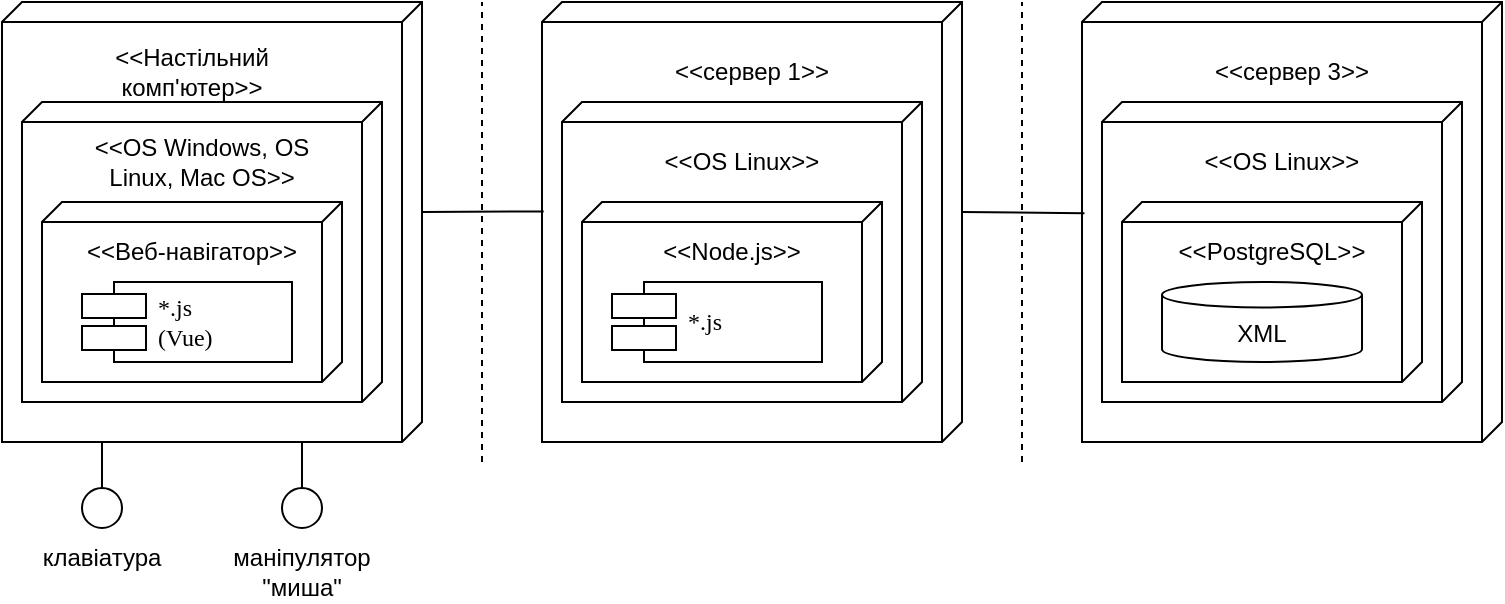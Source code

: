 <mxfile version="22.0.2" type="device">
  <diagram name="Page-1" id="5f0bae14-7c28-e335-631c-24af17079c00">
    <mxGraphModel dx="1050" dy="542" grid="1" gridSize="10" guides="1" tooltips="1" connect="1" arrows="1" fold="1" page="1" pageScale="1" pageWidth="1100" pageHeight="850" background="none" math="0" shadow="0">
      <root>
        <mxCell id="0" />
        <mxCell id="1" parent="0" />
        <mxCell id="39150e848f15840c-1" value="" style="verticalAlign=top;align=left;spacingTop=8;spacingLeft=2;spacingRight=12;shape=cube;size=10;direction=south;fontStyle=4;html=1;rounded=0;shadow=0;comic=0;labelBackgroundColor=none;strokeWidth=1;fontFamily=Verdana;fontSize=12" parent="1" vertex="1">
          <mxGeometry x="120" y="70" width="210" height="220" as="geometry" />
        </mxCell>
        <mxCell id="MW-h_MzCLplX8FIxUJIi-4" value="&amp;lt;&amp;lt;Настільний комп&#39;ютер&amp;gt;&amp;gt;" style="text;html=1;strokeColor=none;fillColor=none;align=center;verticalAlign=middle;whiteSpace=wrap;rounded=0;" parent="1" vertex="1">
          <mxGeometry x="165" y="90" width="100" height="30" as="geometry" />
        </mxCell>
        <mxCell id="MW-h_MzCLplX8FIxUJIi-5" value="" style="verticalAlign=top;align=left;spacingTop=8;spacingLeft=2;spacingRight=12;shape=cube;size=10;direction=south;fontStyle=4;html=1;rounded=0;shadow=0;comic=0;labelBackgroundColor=none;strokeWidth=1;fontFamily=Verdana;fontSize=12" parent="1" vertex="1">
          <mxGeometry x="130" y="120" width="180" height="150" as="geometry" />
        </mxCell>
        <mxCell id="MW-h_MzCLplX8FIxUJIi-6" value="&amp;lt;&amp;lt;OS Windows, OS Linux, Mac OS&amp;gt;&amp;gt;" style="text;html=1;strokeColor=none;fillColor=none;align=center;verticalAlign=middle;whiteSpace=wrap;rounded=0;" parent="1" vertex="1">
          <mxGeometry x="160" y="135" width="120" height="30" as="geometry" />
        </mxCell>
        <mxCell id="MW-h_MzCLplX8FIxUJIi-7" value="" style="verticalAlign=top;align=left;spacingTop=8;spacingLeft=2;spacingRight=12;shape=cube;size=10;direction=south;fontStyle=4;html=1;rounded=0;shadow=0;comic=0;labelBackgroundColor=none;strokeWidth=1;fontFamily=Verdana;fontSize=12" parent="1" vertex="1">
          <mxGeometry x="140" y="170" width="150" height="90" as="geometry" />
        </mxCell>
        <mxCell id="MW-h_MzCLplX8FIxUJIi-8" value="&amp;lt;&amp;lt;Веб-навігатор&amp;gt;&amp;gt;" style="text;html=1;strokeColor=none;fillColor=none;align=center;verticalAlign=middle;whiteSpace=wrap;rounded=0;" parent="1" vertex="1">
          <mxGeometry x="155" y="180" width="120" height="30" as="geometry" />
        </mxCell>
        <mxCell id="MW-h_MzCLplX8FIxUJIi-3" value="*.js&lt;br&gt;(Vue)" style="shape=component;align=left;spacingLeft=36;rounded=0;shadow=0;comic=0;labelBackgroundColor=none;strokeWidth=1;fontFamily=Verdana;fontSize=12;html=1;" parent="1" vertex="1">
          <mxGeometry x="160" y="210" width="105" height="40" as="geometry" />
        </mxCell>
        <mxCell id="MW-h_MzCLplX8FIxUJIi-9" value="" style="group" parent="1" vertex="1" connectable="0">
          <mxGeometry x="160" y="290" width="20" height="43" as="geometry" />
        </mxCell>
        <mxCell id="MW-h_MzCLplX8FIxUJIi-1" value="" style="ellipse;whiteSpace=wrap;html=1;rounded=0;shadow=0;comic=0;labelBackgroundColor=none;strokeWidth=1;fontFamily=Verdana;fontSize=12;align=center;" parent="MW-h_MzCLplX8FIxUJIi-9" vertex="1">
          <mxGeometry y="23" width="20" height="20" as="geometry" />
        </mxCell>
        <mxCell id="MW-h_MzCLplX8FIxUJIi-2" style="edgeStyle=elbowEdgeStyle;rounded=0;html=1;labelBackgroundColor=none;startArrow=none;startFill=0;startSize=8;endArrow=none;endFill=0;endSize=16;fontFamily=Verdana;fontSize=12;" parent="MW-h_MzCLplX8FIxUJIi-9" source="MW-h_MzCLplX8FIxUJIi-1" edge="1">
          <mxGeometry relative="1" as="geometry">
            <mxPoint x="10" as="targetPoint" />
          </mxGeometry>
        </mxCell>
        <mxCell id="MW-h_MzCLplX8FIxUJIi-10" value="клавіатура" style="text;html=1;strokeColor=none;fillColor=none;align=center;verticalAlign=middle;whiteSpace=wrap;rounded=0;" parent="1" vertex="1">
          <mxGeometry x="140" y="333" width="60" height="30" as="geometry" />
        </mxCell>
        <mxCell id="MW-h_MzCLplX8FIxUJIi-11" value="" style="ellipse;whiteSpace=wrap;html=1;rounded=0;shadow=0;comic=0;labelBackgroundColor=none;strokeWidth=1;fontFamily=Verdana;fontSize=12;align=center;" parent="1" vertex="1">
          <mxGeometry x="260" y="313" width="20" height="20" as="geometry" />
        </mxCell>
        <mxCell id="MW-h_MzCLplX8FIxUJIi-12" style="edgeStyle=elbowEdgeStyle;rounded=0;html=1;labelBackgroundColor=none;startArrow=none;startFill=0;startSize=8;endArrow=none;endFill=0;endSize=16;fontFamily=Verdana;fontSize=12;" parent="1" source="MW-h_MzCLplX8FIxUJIi-11" edge="1">
          <mxGeometry relative="1" as="geometry">
            <mxPoint x="270" y="290" as="targetPoint" />
          </mxGeometry>
        </mxCell>
        <mxCell id="MW-h_MzCLplX8FIxUJIi-13" value="маніпулятор&lt;br&gt;&quot;миша&quot;" style="text;html=1;strokeColor=none;fillColor=none;align=center;verticalAlign=middle;whiteSpace=wrap;rounded=0;" parent="1" vertex="1">
          <mxGeometry x="240" y="340" width="60" height="30" as="geometry" />
        </mxCell>
        <mxCell id="MW-h_MzCLplX8FIxUJIi-14" value="" style="verticalAlign=top;align=left;spacingTop=8;spacingLeft=2;spacingRight=12;shape=cube;size=10;direction=south;fontStyle=4;html=1;rounded=0;shadow=0;comic=0;labelBackgroundColor=none;strokeWidth=1;fontFamily=Verdana;fontSize=12" parent="1" vertex="1">
          <mxGeometry x="390" y="70" width="210" height="220" as="geometry" />
        </mxCell>
        <mxCell id="MW-h_MzCLplX8FIxUJIi-15" value="&amp;lt;&amp;lt;сервер 1&amp;gt;&amp;gt;" style="text;html=1;strokeColor=none;fillColor=none;align=center;verticalAlign=middle;whiteSpace=wrap;rounded=0;" parent="1" vertex="1">
          <mxGeometry x="455" y="90" width="80" height="30" as="geometry" />
        </mxCell>
        <mxCell id="MW-h_MzCLplX8FIxUJIi-16" value="" style="verticalAlign=top;align=left;spacingTop=8;spacingLeft=2;spacingRight=12;shape=cube;size=10;direction=south;fontStyle=4;html=1;rounded=0;shadow=0;comic=0;labelBackgroundColor=none;strokeWidth=1;fontFamily=Verdana;fontSize=12" parent="1" vertex="1">
          <mxGeometry x="400" y="120" width="180" height="150" as="geometry" />
        </mxCell>
        <mxCell id="MW-h_MzCLplX8FIxUJIi-17" value="&amp;lt;&amp;lt;OS Linux&amp;gt;&amp;gt;" style="text;html=1;strokeColor=none;fillColor=none;align=center;verticalAlign=middle;whiteSpace=wrap;rounded=0;" parent="1" vertex="1">
          <mxGeometry x="430" y="135" width="120" height="30" as="geometry" />
        </mxCell>
        <mxCell id="MW-h_MzCLplX8FIxUJIi-18" value="" style="verticalAlign=top;align=left;spacingTop=8;spacingLeft=2;spacingRight=12;shape=cube;size=10;direction=south;fontStyle=4;html=1;rounded=0;shadow=0;comic=0;labelBackgroundColor=none;strokeWidth=1;fontFamily=Verdana;fontSize=12" parent="1" vertex="1">
          <mxGeometry x="410" y="170" width="150" height="90" as="geometry" />
        </mxCell>
        <mxCell id="MW-h_MzCLplX8FIxUJIi-19" value="&amp;lt;&amp;lt;Node.js&amp;gt;&amp;gt;" style="text;html=1;strokeColor=none;fillColor=none;align=center;verticalAlign=middle;whiteSpace=wrap;rounded=0;" parent="1" vertex="1">
          <mxGeometry x="425" y="180" width="120" height="30" as="geometry" />
        </mxCell>
        <mxCell id="MW-h_MzCLplX8FIxUJIi-20" value="*.js&lt;br&gt;" style="shape=component;align=left;spacingLeft=36;rounded=0;shadow=0;comic=0;labelBackgroundColor=none;strokeWidth=1;fontFamily=Verdana;fontSize=12;html=1;" parent="1" vertex="1">
          <mxGeometry x="425" y="210" width="105" height="40" as="geometry" />
        </mxCell>
        <mxCell id="MW-h_MzCLplX8FIxUJIi-29" value="" style="endArrow=none;html=1;rounded=0;exitX=0;exitY=0;exitDx=105;exitDy=0;exitPerimeter=0;entryX=0.476;entryY=0.996;entryDx=0;entryDy=0;entryPerimeter=0;" parent="1" source="39150e848f15840c-1" target="MW-h_MzCLplX8FIxUJIi-14" edge="1">
          <mxGeometry width="50" height="50" relative="1" as="geometry">
            <mxPoint x="510" y="340" as="sourcePoint" />
            <mxPoint x="560" y="290" as="targetPoint" />
          </mxGeometry>
        </mxCell>
        <mxCell id="MW-h_MzCLplX8FIxUJIi-30" value="" style="endArrow=none;dashed=1;html=1;rounded=0;" parent="1" edge="1">
          <mxGeometry width="50" height="50" relative="1" as="geometry">
            <mxPoint x="360" y="300" as="sourcePoint" />
            <mxPoint x="360" y="70" as="targetPoint" />
          </mxGeometry>
        </mxCell>
        <mxCell id="MW-h_MzCLplX8FIxUJIi-31" value="" style="verticalAlign=top;align=left;spacingTop=8;spacingLeft=2;spacingRight=12;shape=cube;size=10;direction=south;fontStyle=4;html=1;rounded=0;shadow=0;comic=0;labelBackgroundColor=none;strokeWidth=1;fontFamily=Verdana;fontSize=12" parent="1" vertex="1">
          <mxGeometry x="660" y="70" width="210" height="220" as="geometry" />
        </mxCell>
        <mxCell id="MW-h_MzCLplX8FIxUJIi-32" value="&amp;lt;&amp;lt;сервер 3&amp;gt;&amp;gt;" style="text;html=1;strokeColor=none;fillColor=none;align=center;verticalAlign=middle;whiteSpace=wrap;rounded=0;" parent="1" vertex="1">
          <mxGeometry x="725" y="90" width="80" height="30" as="geometry" />
        </mxCell>
        <mxCell id="MW-h_MzCLplX8FIxUJIi-33" value="" style="verticalAlign=top;align=left;spacingTop=8;spacingLeft=2;spacingRight=12;shape=cube;size=10;direction=south;fontStyle=4;html=1;rounded=0;shadow=0;comic=0;labelBackgroundColor=none;strokeWidth=1;fontFamily=Verdana;fontSize=12" parent="1" vertex="1">
          <mxGeometry x="670" y="120" width="180" height="150" as="geometry" />
        </mxCell>
        <mxCell id="MW-h_MzCLplX8FIxUJIi-34" value="&amp;lt;&amp;lt;OS Linux&amp;gt;&amp;gt;" style="text;html=1;strokeColor=none;fillColor=none;align=center;verticalAlign=middle;whiteSpace=wrap;rounded=0;" parent="1" vertex="1">
          <mxGeometry x="700" y="135" width="120" height="30" as="geometry" />
        </mxCell>
        <mxCell id="MW-h_MzCLplX8FIxUJIi-35" value="" style="verticalAlign=top;align=left;spacingTop=8;spacingLeft=2;spacingRight=12;shape=cube;size=10;direction=south;fontStyle=4;html=1;rounded=0;shadow=0;comic=0;labelBackgroundColor=none;strokeWidth=1;fontFamily=Verdana;fontSize=12" parent="1" vertex="1">
          <mxGeometry x="680" y="170" width="150" height="90" as="geometry" />
        </mxCell>
        <mxCell id="MW-h_MzCLplX8FIxUJIi-36" value="&amp;lt;&amp;lt;PostgreSQL&amp;gt;&amp;gt;" style="text;html=1;strokeColor=none;fillColor=none;align=center;verticalAlign=middle;whiteSpace=wrap;rounded=0;" parent="1" vertex="1">
          <mxGeometry x="695" y="180" width="120" height="30" as="geometry" />
        </mxCell>
        <mxCell id="MW-h_MzCLplX8FIxUJIi-38" value="XML" style="shape=cylinder3;whiteSpace=wrap;html=1;boundedLbl=1;backgroundOutline=1;size=6.4;" parent="1" vertex="1">
          <mxGeometry x="700" y="210" width="100" height="40" as="geometry" />
        </mxCell>
        <mxCell id="MW-h_MzCLplX8FIxUJIi-39" value="" style="endArrow=none;html=1;rounded=0;exitX=0;exitY=0;exitDx=105;exitDy=0;exitPerimeter=0;entryX=0.48;entryY=0.994;entryDx=0;entryDy=0;entryPerimeter=0;" parent="1" source="MW-h_MzCLplX8FIxUJIi-14" target="MW-h_MzCLplX8FIxUJIi-31" edge="1">
          <mxGeometry width="50" height="50" relative="1" as="geometry">
            <mxPoint x="340" y="185" as="sourcePoint" />
            <mxPoint x="400" y="195" as="targetPoint" />
          </mxGeometry>
        </mxCell>
        <mxCell id="MW-h_MzCLplX8FIxUJIi-40" value="" style="endArrow=none;dashed=1;html=1;rounded=0;" parent="1" edge="1">
          <mxGeometry width="50" height="50" relative="1" as="geometry">
            <mxPoint x="630" y="300" as="sourcePoint" />
            <mxPoint x="630" y="70" as="targetPoint" />
          </mxGeometry>
        </mxCell>
      </root>
    </mxGraphModel>
  </diagram>
</mxfile>
